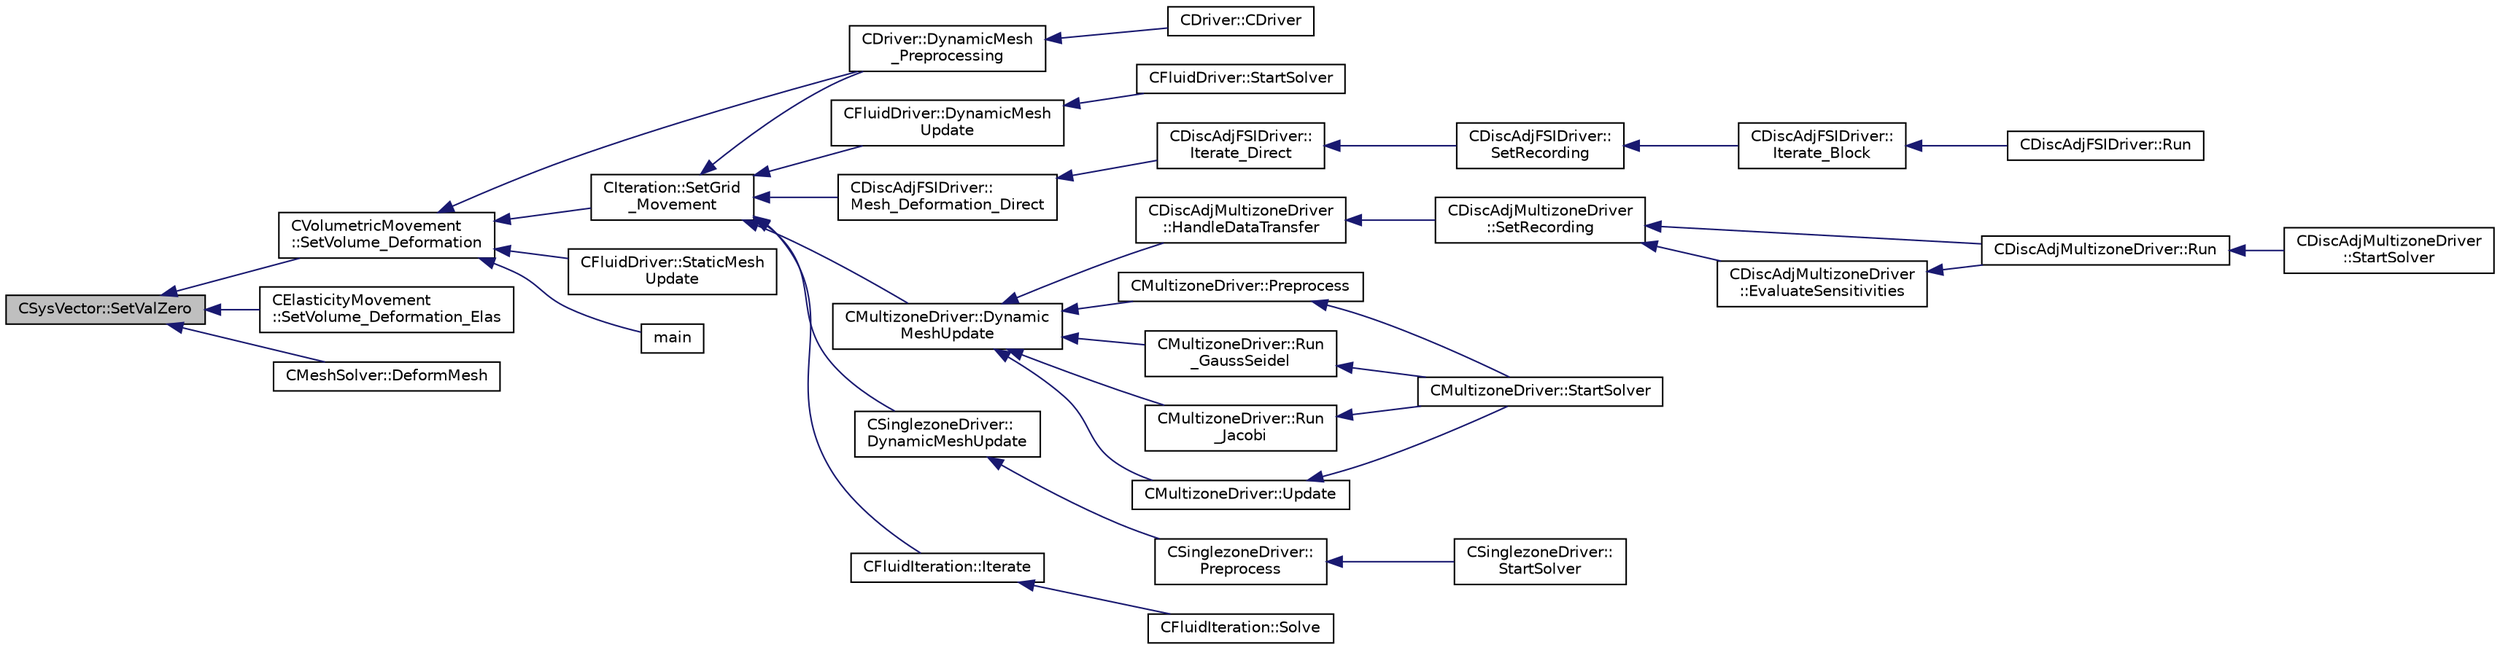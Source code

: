 digraph "CSysVector::SetValZero"
{
  edge [fontname="Helvetica",fontsize="10",labelfontname="Helvetica",labelfontsize="10"];
  node [fontname="Helvetica",fontsize="10",shape=record];
  rankdir="LR";
  Node418 [label="CSysVector::SetValZero",height=0.2,width=0.4,color="black", fillcolor="grey75", style="filled", fontcolor="black"];
  Node418 -> Node419 [dir="back",color="midnightblue",fontsize="10",style="solid",fontname="Helvetica"];
  Node419 [label="CVolumetricMovement\l::SetVolume_Deformation",height=0.2,width=0.4,color="black", fillcolor="white", style="filled",URL="$class_c_volumetric_movement.html#a9120967db0448fb16cb3ddf14ce6b533",tooltip="Grid deformation using the spring analogy method. "];
  Node419 -> Node420 [dir="back",color="midnightblue",fontsize="10",style="solid",fontname="Helvetica"];
  Node420 [label="CDriver::DynamicMesh\l_Preprocessing",height=0.2,width=0.4,color="black", fillcolor="white", style="filled",URL="$class_c_driver.html#af585d91d9c08dbddcc2b3e67dd5f5af9",tooltip="GridMovement_Preprocessing. "];
  Node420 -> Node421 [dir="back",color="midnightblue",fontsize="10",style="solid",fontname="Helvetica"];
  Node421 [label="CDriver::CDriver",height=0.2,width=0.4,color="black", fillcolor="white", style="filled",URL="$class_c_driver.html#a3fca4a013a6efa9bbb38fe78a86b5f3d",tooltip="Constructor of the class. "];
  Node419 -> Node422 [dir="back",color="midnightblue",fontsize="10",style="solid",fontname="Helvetica"];
  Node422 [label="CIteration::SetGrid\l_Movement",height=0.2,width=0.4,color="black", fillcolor="white", style="filled",URL="$class_c_iteration.html#a7b36785762f6b0c214569b185b858b6c",tooltip="Updates the positions and grid velocities for dynamic meshes between physical time steps..."];
  Node422 -> Node420 [dir="back",color="midnightblue",fontsize="10",style="solid",fontname="Helvetica"];
  Node422 -> Node423 [dir="back",color="midnightblue",fontsize="10",style="solid",fontname="Helvetica"];
  Node423 [label="CFluidDriver::DynamicMesh\lUpdate",height=0.2,width=0.4,color="black", fillcolor="white", style="filled",URL="$class_c_fluid_driver.html#a4eee67049f34a1875a42afa470e9f828",tooltip="Perform a dynamic mesh deformation, included grid velocity computation and the update of the multigri..."];
  Node423 -> Node424 [dir="back",color="midnightblue",fontsize="10",style="solid",fontname="Helvetica"];
  Node424 [label="CFluidDriver::StartSolver",height=0.2,width=0.4,color="black", fillcolor="white", style="filled",URL="$class_c_fluid_driver.html#a1c122d5a4b5f562f69a84aef2b8bd6d5",tooltip="Launch the computation for all zones and all physics. "];
  Node422 -> Node425 [dir="back",color="midnightblue",fontsize="10",style="solid",fontname="Helvetica"];
  Node425 [label="CDiscAdjFSIDriver::\lMesh_Deformation_Direct",height=0.2,width=0.4,color="black", fillcolor="white", style="filled",URL="$class_c_disc_adj_f_s_i_driver.html#ad683500d6b3773af342165b1b18f5c59",tooltip="Run a direct mesh deformation. "];
  Node425 -> Node426 [dir="back",color="midnightblue",fontsize="10",style="solid",fontname="Helvetica"];
  Node426 [label="CDiscAdjFSIDriver::\lIterate_Direct",height=0.2,width=0.4,color="black", fillcolor="white", style="filled",URL="$class_c_disc_adj_f_s_i_driver.html#acd9e7f14d860522e48ba2b6db34efd49",tooltip="Iterate the direct solver for recording. "];
  Node426 -> Node427 [dir="back",color="midnightblue",fontsize="10",style="solid",fontname="Helvetica"];
  Node427 [label="CDiscAdjFSIDriver::\lSetRecording",height=0.2,width=0.4,color="black", fillcolor="white", style="filled",URL="$class_c_disc_adj_f_s_i_driver.html#ab07394a77802e469a321ccd1b10cb988",tooltip="Set the recording for a Discrete Adjoint iteration for the FSI problem. "];
  Node427 -> Node428 [dir="back",color="midnightblue",fontsize="10",style="solid",fontname="Helvetica"];
  Node428 [label="CDiscAdjFSIDriver::\lIterate_Block",height=0.2,width=0.4,color="black", fillcolor="white", style="filled",URL="$class_c_disc_adj_f_s_i_driver.html#a84949f139fa795b7d34d6ff77e82eb5c",tooltip="Iterate a certain block for adjoint FSI - may be the whole set of variables or independent and subite..."];
  Node428 -> Node429 [dir="back",color="midnightblue",fontsize="10",style="solid",fontname="Helvetica"];
  Node429 [label="CDiscAdjFSIDriver::Run",height=0.2,width=0.4,color="black", fillcolor="white", style="filled",URL="$class_c_disc_adj_f_s_i_driver.html#a2e965d6e9c4dcfc296077cae225cab21",tooltip="Run a Discrete Adjoint iteration for the FSI problem. "];
  Node422 -> Node430 [dir="back",color="midnightblue",fontsize="10",style="solid",fontname="Helvetica"];
  Node430 [label="CMultizoneDriver::Dynamic\lMeshUpdate",height=0.2,width=0.4,color="black", fillcolor="white", style="filled",URL="$class_c_multizone_driver.html#ad28a95a48e9750237a5e2b1bf2c4aac9",tooltip="Perform a dynamic mesh deformation, included grid velocity computation and the update of the multigri..."];
  Node430 -> Node431 [dir="back",color="midnightblue",fontsize="10",style="solid",fontname="Helvetica"];
  Node431 [label="CDiscAdjMultizoneDriver\l::HandleDataTransfer",height=0.2,width=0.4,color="black", fillcolor="white", style="filled",URL="$class_c_disc_adj_multizone_driver.html#ab33de05a7a1f77dcf60014a4a35dd4f1",tooltip="Transfer data between zones and update grids when required. "];
  Node431 -> Node432 [dir="back",color="midnightblue",fontsize="10",style="solid",fontname="Helvetica"];
  Node432 [label="CDiscAdjMultizoneDriver\l::SetRecording",height=0.2,width=0.4,color="black", fillcolor="white", style="filled",URL="$class_c_disc_adj_multizone_driver.html#a441f8669a04147aacab7df463e1dd021",tooltip="Record one iteration of the primal problem within each zone. "];
  Node432 -> Node433 [dir="back",color="midnightblue",fontsize="10",style="solid",fontname="Helvetica"];
  Node433 [label="CDiscAdjMultizoneDriver::Run",height=0.2,width=0.4,color="black", fillcolor="white", style="filled",URL="$class_c_disc_adj_multizone_driver.html#af996aecdb6d20aa4fc81c9b67295abf5",tooltip="[Overload] Run an discrete adjoint update of all solvers within multiple zones. "];
  Node433 -> Node434 [dir="back",color="midnightblue",fontsize="10",style="solid",fontname="Helvetica"];
  Node434 [label="CDiscAdjMultizoneDriver\l::StartSolver",height=0.2,width=0.4,color="black", fillcolor="white", style="filled",URL="$class_c_disc_adj_multizone_driver.html#a75de0a1a482ceeed4301a384f1515092",tooltip="[Overload] Launch the computation for discrete adjoint multizone problems. "];
  Node432 -> Node435 [dir="back",color="midnightblue",fontsize="10",style="solid",fontname="Helvetica"];
  Node435 [label="CDiscAdjMultizoneDriver\l::EvaluateSensitivities",height=0.2,width=0.4,color="black", fillcolor="white", style="filled",URL="$class_c_disc_adj_multizone_driver.html#ac2789097629674cfb7d4de64954024df",tooltip="Evaluate sensitivites for the current adjoint solution and output files. "];
  Node435 -> Node433 [dir="back",color="midnightblue",fontsize="10",style="solid",fontname="Helvetica"];
  Node430 -> Node436 [dir="back",color="midnightblue",fontsize="10",style="solid",fontname="Helvetica"];
  Node436 [label="CMultizoneDriver::Preprocess",height=0.2,width=0.4,color="black", fillcolor="white", style="filled",URL="$class_c_multizone_driver.html#a29c97f0dff69501feb7d5f8fe2670088",tooltip="Preprocess the multizone iteration. "];
  Node436 -> Node437 [dir="back",color="midnightblue",fontsize="10",style="solid",fontname="Helvetica"];
  Node437 [label="CMultizoneDriver::StartSolver",height=0.2,width=0.4,color="black", fillcolor="white", style="filled",URL="$class_c_multizone_driver.html#a03cfc000c383ef0d86d34e1c6aef5ff3",tooltip="[Overload] Launch the computation for multizone problems. "];
  Node430 -> Node438 [dir="back",color="midnightblue",fontsize="10",style="solid",fontname="Helvetica"];
  Node438 [label="CMultizoneDriver::Run\l_GaussSeidel",height=0.2,width=0.4,color="black", fillcolor="white", style="filled",URL="$class_c_multizone_driver.html#a8036223cdbe0c0d4552f17f6bad9189b",tooltip="Run a Block Gauss-Seidel iteration in all physical zones. "];
  Node438 -> Node437 [dir="back",color="midnightblue",fontsize="10",style="solid",fontname="Helvetica"];
  Node430 -> Node439 [dir="back",color="midnightblue",fontsize="10",style="solid",fontname="Helvetica"];
  Node439 [label="CMultizoneDriver::Run\l_Jacobi",height=0.2,width=0.4,color="black", fillcolor="white", style="filled",URL="$class_c_multizone_driver.html#a1bf2824daac5a10e8fb7387676eee338",tooltip="Run a Block-Jacobi iteration in all physical zones. "];
  Node439 -> Node437 [dir="back",color="midnightblue",fontsize="10",style="solid",fontname="Helvetica"];
  Node430 -> Node440 [dir="back",color="midnightblue",fontsize="10",style="solid",fontname="Helvetica"];
  Node440 [label="CMultizoneDriver::Update",height=0.2,width=0.4,color="black", fillcolor="white", style="filled",URL="$class_c_multizone_driver.html#ac5d960382730c14b035965906cf02cb6",tooltip="Update the dual-time solution within multiple zones. "];
  Node440 -> Node437 [dir="back",color="midnightblue",fontsize="10",style="solid",fontname="Helvetica"];
  Node422 -> Node441 [dir="back",color="midnightblue",fontsize="10",style="solid",fontname="Helvetica"];
  Node441 [label="CSinglezoneDriver::\lDynamicMeshUpdate",height=0.2,width=0.4,color="black", fillcolor="white", style="filled",URL="$class_c_singlezone_driver.html#a8cf4c7786b495d459818b656a7f6a357",tooltip="Perform a dynamic mesh deformation, included grid velocity computation and the update of the multigri..."];
  Node441 -> Node442 [dir="back",color="midnightblue",fontsize="10",style="solid",fontname="Helvetica"];
  Node442 [label="CSinglezoneDriver::\lPreprocess",height=0.2,width=0.4,color="black", fillcolor="white", style="filled",URL="$class_c_singlezone_driver.html#adc6587c2d0cd656a4fbdebaf611fbbc8",tooltip="Preprocess the single-zone iteration. "];
  Node442 -> Node443 [dir="back",color="midnightblue",fontsize="10",style="solid",fontname="Helvetica"];
  Node443 [label="CSinglezoneDriver::\lStartSolver",height=0.2,width=0.4,color="black", fillcolor="white", style="filled",URL="$class_c_singlezone_driver.html#a6eb4215f7ee740a6d5edb798110ce44a",tooltip="[Overload] Launch the computation for single-zone problems. "];
  Node422 -> Node444 [dir="back",color="midnightblue",fontsize="10",style="solid",fontname="Helvetica"];
  Node444 [label="CFluidIteration::Iterate",height=0.2,width=0.4,color="black", fillcolor="white", style="filled",URL="$class_c_fluid_iteration.html#ab1379b4cba3d8c893395123fb6030986",tooltip="Perform a single iteration of the fluid system. "];
  Node444 -> Node445 [dir="back",color="midnightblue",fontsize="10",style="solid",fontname="Helvetica"];
  Node445 [label="CFluidIteration::Solve",height=0.2,width=0.4,color="black", fillcolor="white", style="filled",URL="$class_c_fluid_iteration.html#ae22cd342c9c9d2ea5ac3f5103394ff80",tooltip="Iterate the fluid system for a number of Inner_Iter iterations. "];
  Node419 -> Node446 [dir="back",color="midnightblue",fontsize="10",style="solid",fontname="Helvetica"];
  Node446 [label="CFluidDriver::StaticMesh\lUpdate",height=0.2,width=0.4,color="black", fillcolor="white", style="filled",URL="$class_c_fluid_driver.html#a6771333285f189b2f979478dee64d897",tooltip="Perform a static mesh deformation, without considering grid velocity (multiple zone). "];
  Node419 -> Node447 [dir="back",color="midnightblue",fontsize="10",style="solid",fontname="Helvetica"];
  Node447 [label="main",height=0.2,width=0.4,color="black", fillcolor="white", style="filled",URL="$_s_u2___d_e_f_8cpp.html#a0ddf1224851353fc92bfbff6f499fa97"];
  Node418 -> Node448 [dir="back",color="midnightblue",fontsize="10",style="solid",fontname="Helvetica"];
  Node448 [label="CElasticityMovement\l::SetVolume_Deformation_Elas",height=0.2,width=0.4,color="black", fillcolor="white", style="filled",URL="$class_c_elasticity_movement.html#a214b75ab52f6238cf321ec5834289b8e",tooltip="Grid deformation using the linear elasticity equations. "];
  Node418 -> Node449 [dir="back",color="midnightblue",fontsize="10",style="solid",fontname="Helvetica"];
  Node449 [label="CMeshSolver::DeformMesh",height=0.2,width=0.4,color="black", fillcolor="white", style="filled",URL="$class_c_mesh_solver.html#a9f95488da182ba844e5ea3cd0d613399",tooltip="Grid deformation using the linear elasticity equations. "];
}

